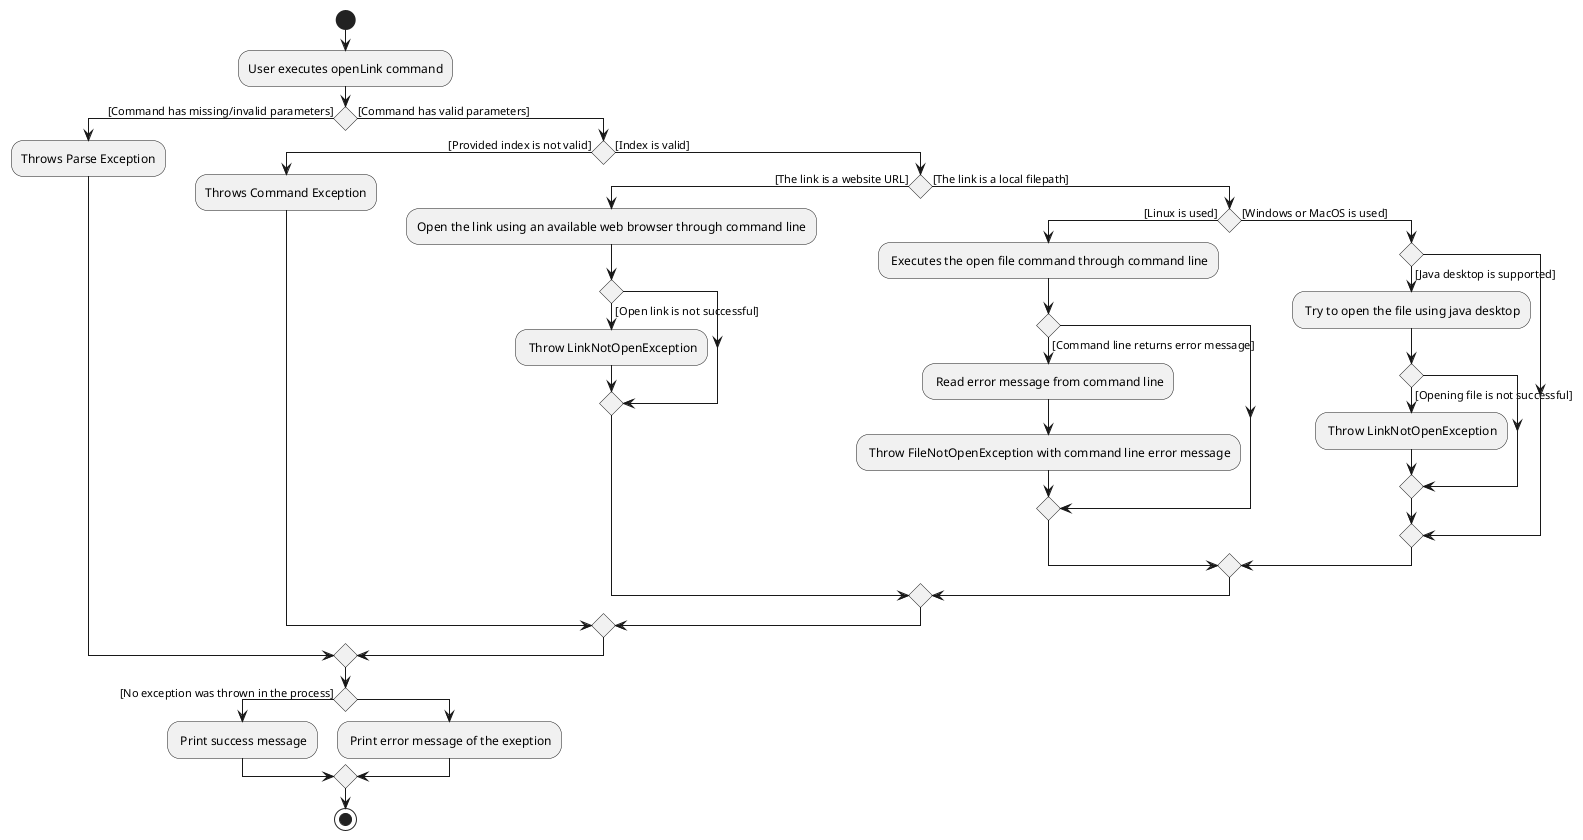 @startuml
start
:User executes openLink command;
if () then ([Command has missing/invalid parameters])
    :Throws Parse Exception;
else ([Command has valid parameters])
    if () then ([Provided index is not valid])
        :Throws Command Exception;
    else ([Index is valid])
        if () then ([The link is a website URL])
            :Open the link using an available web browser through command line;
            if () then ([Open link is not successful])
                : Throw LinkNotOpenException;
            endif
        else ([The link is a local filepath])
            if () then ([Linux is used])
                : Executes the open file command through command line;
                if () then ([Command line returns error message])
                    : Read error message from command line;
                    : Throw FileNotOpenException with command line error message;
                endif
            else ([Windows or MacOS is used])
                if () then ([Java desktop is supported])
                    : Try to open the file using java desktop;
                    if () then ([Opening file is not successful])
                       : Throw LinkNotOpenException;
                    endif
                endif
            endif
        endif
    endif
endif
if () then ([No exception was thrown in the process])
    : Print success message;
else
    : Print error message of the exeption;
endif
stop
@enduml
